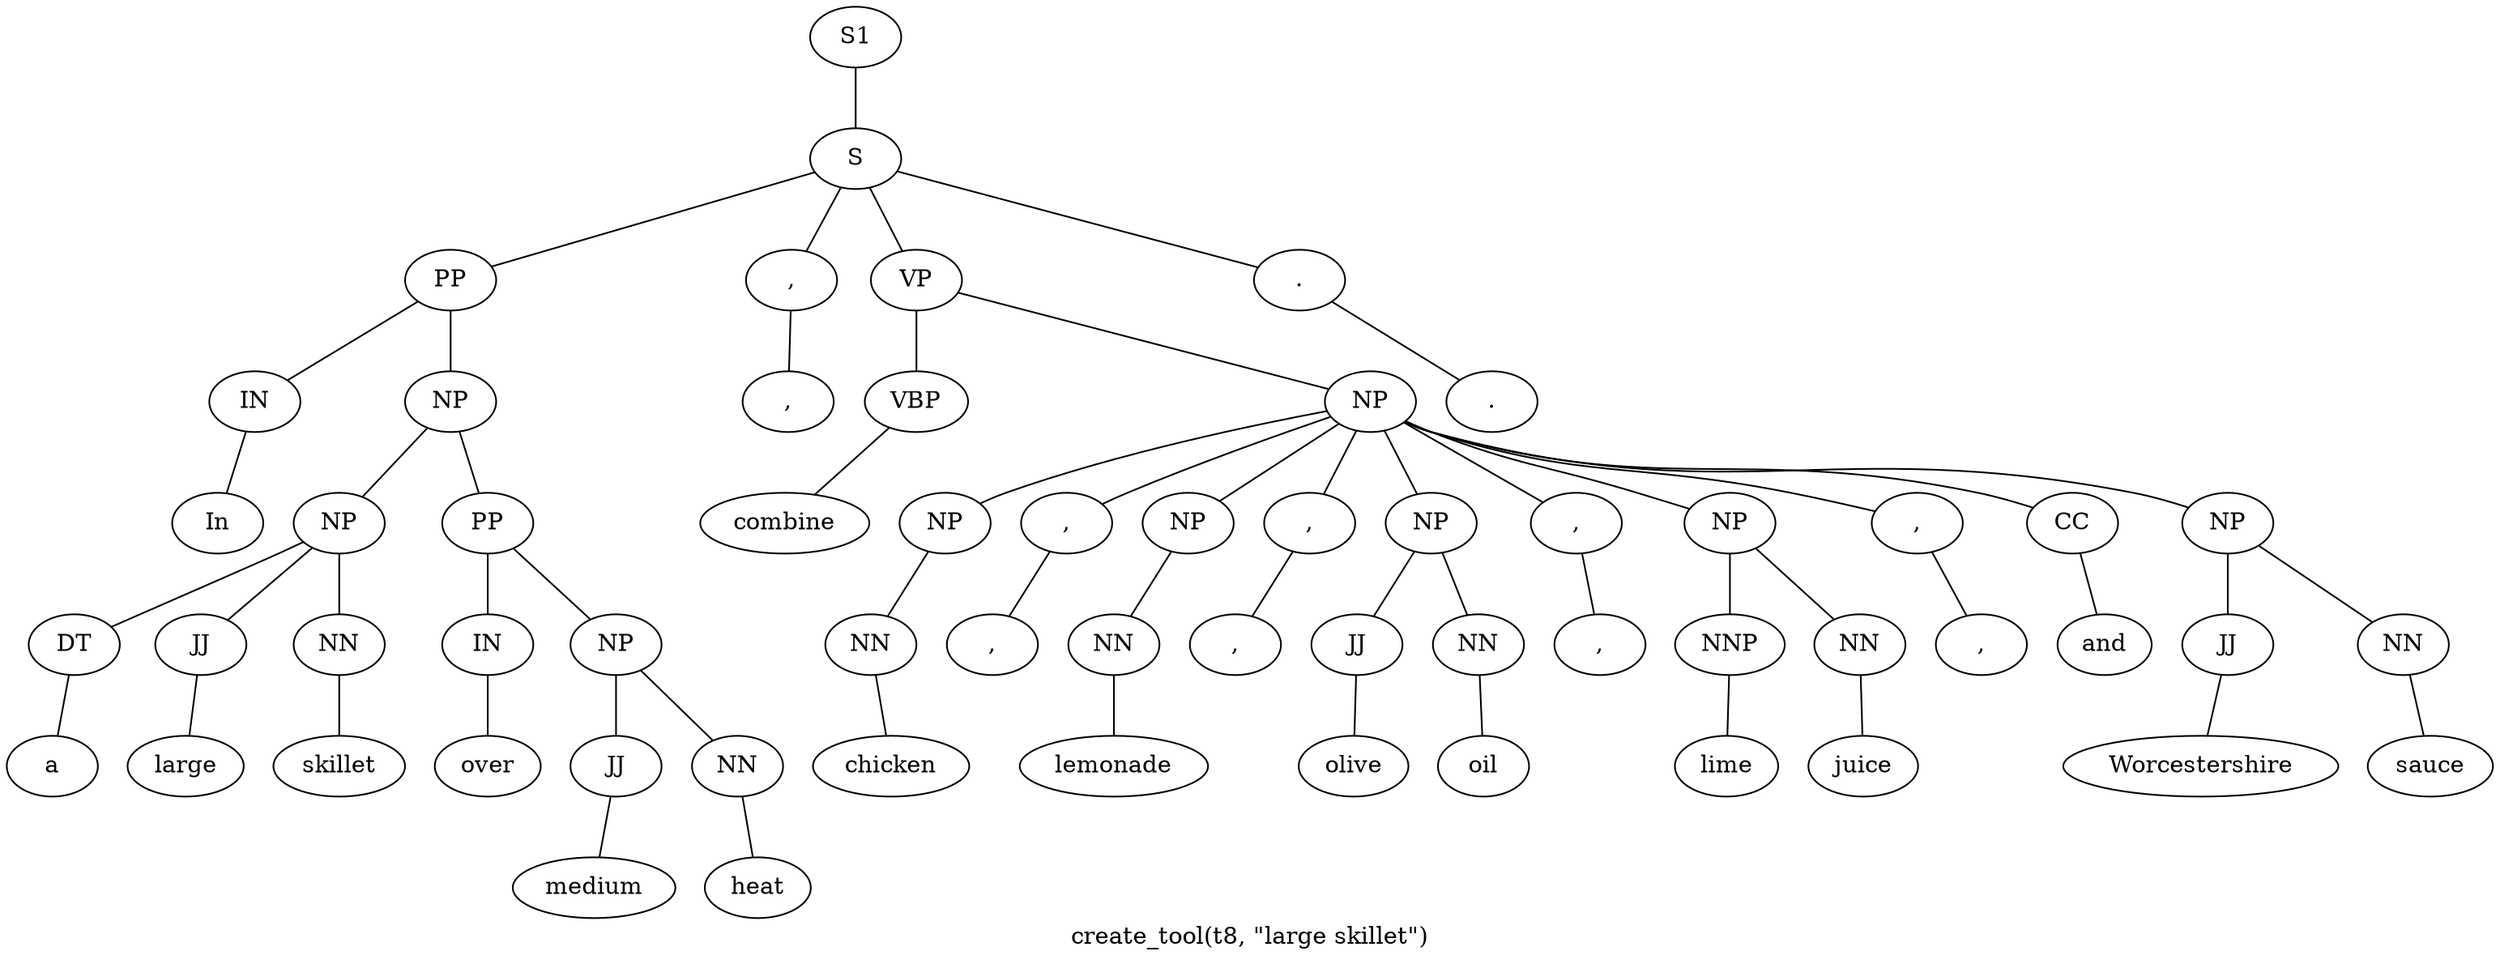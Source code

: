 graph SyntaxGraph {
	label = "create_tool(t8, \"large skillet\")";
	Node0 [label="S1"];
	Node1 [label="S"];
	Node2 [label="PP"];
	Node3 [label="IN"];
	Node4 [label="In"];
	Node5 [label="NP"];
	Node6 [label="NP"];
	Node7 [label="DT"];
	Node8 [label="a"];
	Node9 [label="JJ"];
	Node10 [label="large"];
	Node11 [label="NN"];
	Node12 [label="skillet"];
	Node13 [label="PP"];
	Node14 [label="IN"];
	Node15 [label="over"];
	Node16 [label="NP"];
	Node17 [label="JJ"];
	Node18 [label="medium"];
	Node19 [label="NN"];
	Node20 [label="heat"];
	Node21 [label=","];
	Node22 [label=","];
	Node23 [label="VP"];
	Node24 [label="VBP"];
	Node25 [label="combine"];
	Node26 [label="NP"];
	Node27 [label="NP"];
	Node28 [label="NN"];
	Node29 [label="chicken"];
	Node30 [label=","];
	Node31 [label=","];
	Node32 [label="NP"];
	Node33 [label="NN"];
	Node34 [label="lemonade"];
	Node35 [label=","];
	Node36 [label=","];
	Node37 [label="NP"];
	Node38 [label="JJ"];
	Node39 [label="olive"];
	Node40 [label="NN"];
	Node41 [label="oil"];
	Node42 [label=","];
	Node43 [label=","];
	Node44 [label="NP"];
	Node45 [label="NNP"];
	Node46 [label="lime"];
	Node47 [label="NN"];
	Node48 [label="juice"];
	Node49 [label=","];
	Node50 [label=","];
	Node51 [label="CC"];
	Node52 [label="and"];
	Node53 [label="NP"];
	Node54 [label="JJ"];
	Node55 [label="Worcestershire"];
	Node56 [label="NN"];
	Node57 [label="sauce"];
	Node58 [label="."];
	Node59 [label="."];

	Node0 -- Node1;
	Node1 -- Node2;
	Node1 -- Node21;
	Node1 -- Node23;
	Node1 -- Node58;
	Node2 -- Node3;
	Node2 -- Node5;
	Node3 -- Node4;
	Node5 -- Node6;
	Node5 -- Node13;
	Node6 -- Node7;
	Node6 -- Node9;
	Node6 -- Node11;
	Node7 -- Node8;
	Node9 -- Node10;
	Node11 -- Node12;
	Node13 -- Node14;
	Node13 -- Node16;
	Node14 -- Node15;
	Node16 -- Node17;
	Node16 -- Node19;
	Node17 -- Node18;
	Node19 -- Node20;
	Node21 -- Node22;
	Node23 -- Node24;
	Node23 -- Node26;
	Node24 -- Node25;
	Node26 -- Node27;
	Node26 -- Node30;
	Node26 -- Node32;
	Node26 -- Node35;
	Node26 -- Node37;
	Node26 -- Node42;
	Node26 -- Node44;
	Node26 -- Node49;
	Node26 -- Node51;
	Node26 -- Node53;
	Node27 -- Node28;
	Node28 -- Node29;
	Node30 -- Node31;
	Node32 -- Node33;
	Node33 -- Node34;
	Node35 -- Node36;
	Node37 -- Node38;
	Node37 -- Node40;
	Node38 -- Node39;
	Node40 -- Node41;
	Node42 -- Node43;
	Node44 -- Node45;
	Node44 -- Node47;
	Node45 -- Node46;
	Node47 -- Node48;
	Node49 -- Node50;
	Node51 -- Node52;
	Node53 -- Node54;
	Node53 -- Node56;
	Node54 -- Node55;
	Node56 -- Node57;
	Node58 -- Node59;
}
